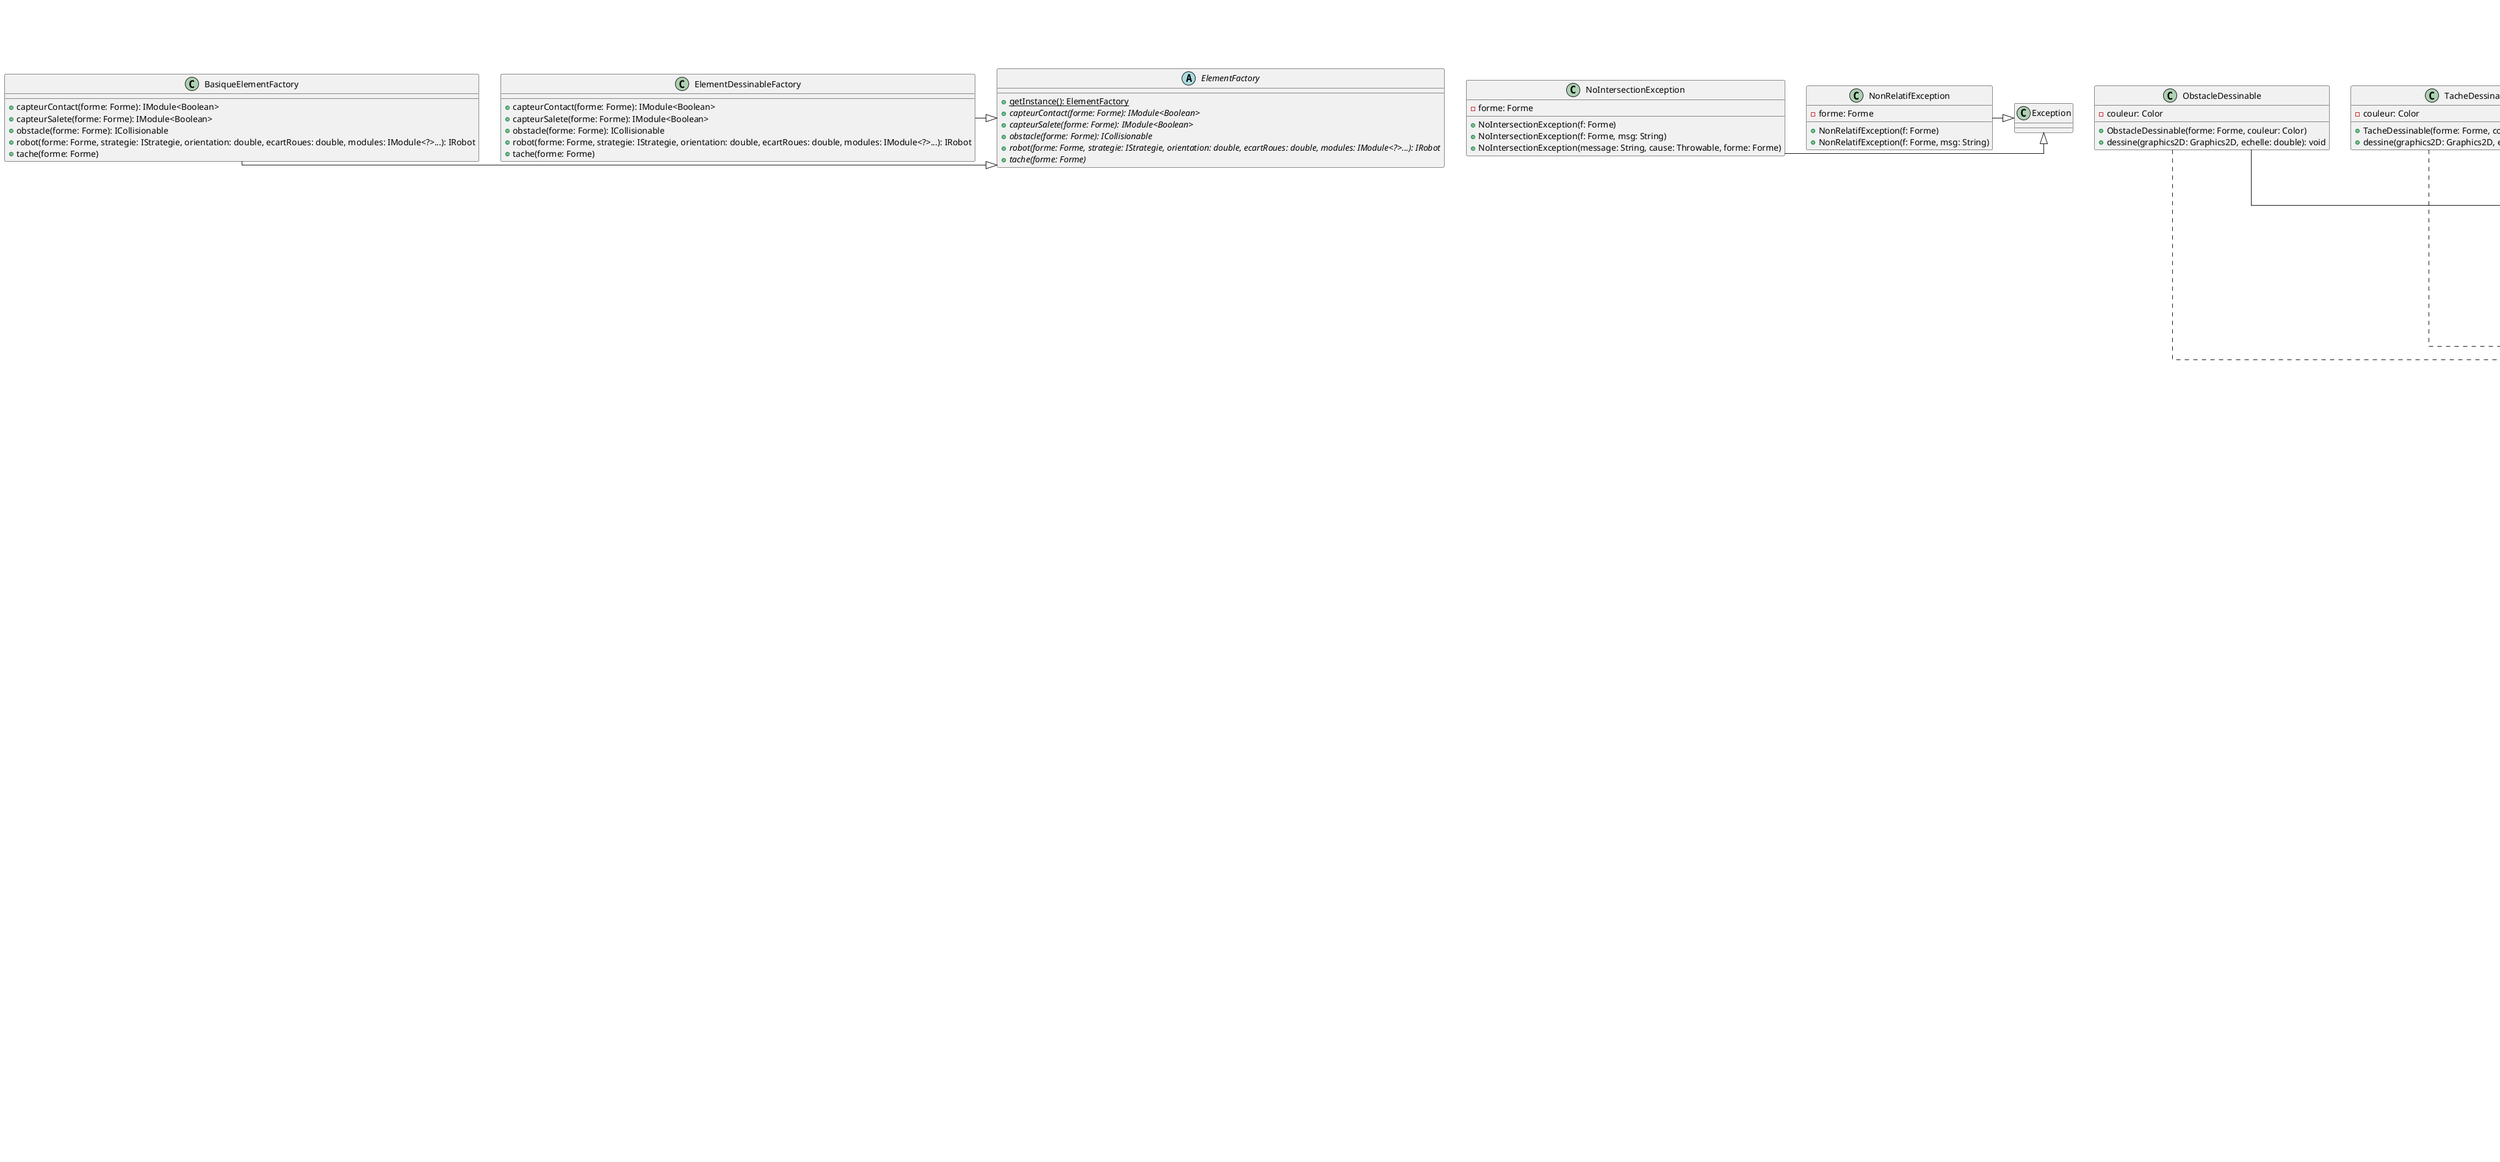 @startuml "Diagramme de classe"

skinparam linetype ortho
'skinparam classAttributeIconSize 0

' package "geometrie" {
    abstract class Forme {
        # centre : Point2D

        + Forme(p : Position)
        + Forme(x : double , y : double)

        + getCentre() : Position
        + setCentre(p : Position) : void
        + estSuperposee(f : Forme) : boolean
        {abstract} + rotation(alpha : double) : Forme
        {abstract} + rotation(alpha : double , p : Position) : Forme
    }
    Forme "1" *-- "1" Point2D

    class Rectangle {
        # longueur : double
        # largeur : double

        + Rectangle()
        + Rectangle(p : Position , l1 : double , l2 : double)
        + Rectangle(x : double , y : double , l1 : double , l2 : double)

        + getLongueur() : double
        + setLongueur(l : double) : void
        + getLargeur() : double
        + setLargeur(l : double) : void
        + rotation(alpha : double) : Forme
        + rotation(alpha : double , p : Position) : Forme
    }
    Rectangle --|> Forme

    class Cercle {
        # diametre : double

        + Cercle()
        + Cercle(p : Position , d : double)
        + Cercle(x : double , y : double , d : double)

        + getDiametre() : double
        + setDiametre(d : double) : void
        + rotation(alpha : double) : Forme
        + rotation(alpha : double , p : Position) : Forme
    }
    Cercle --|> Forme

    class ArcDeCercle {
        # ang1 : double
        # ang2 : double

        + ArcDeCercle(p : Psoition , d : double , a1 : double , a2 : double)
        + ArcDeCercle(x : double , y : double , d : double , a1 : double , a2 : double)

        + getOuverture() : double
        + getorientation() : double
        + setOuverture(o : double) : void
        + setOrientation(o : double) : void
        + rotation(alpha : double) : Forme
        + rotation(alpha : double , p : Position) : Forme
    }
    ArcDeCercle --|> Cercle

    class Polygone {
        # points : List<Position>

        + Polygone(p : Position , cp : Collection<Position>)

        + getPoints() : List<Position>
    }
    Polygone --|> Forme

    class Vecteur2D {
        # x : double
        # y : double

        + Vecteur2D()
        + Vecteur2D(x : double , y : double)

        + getX() : double
        + getY() : double
        + addition(v : Vecteur2D) : Vecteur2D
        + getAngle(v : Vecteur2D) : double
        + norme() : double
        + normalise() : Vecteur2D
        + produit(a : double) : Vecteur2D
        + rotation(angle : double) : Vecteur2D
        + scalaire(v : Vecteur2D) : double
        + soustraction(v : Vecteur2D) : Vecteur2D
        + clone() : Vecteur2D
        + toString() : String
        + equals(o : Object) : boolean
        + equals(v : Vecteur2D , double epsilon) : boolean
    }

    class Point2D {
        # origine : Point2D
        # position : Vecteur2D

        + Point2D(position : Vecteur2D)
        + Point2D(position : Vecteur2D, origine : Point2D)

        + getOrigine() : Point2D
        + getPositionRelative() : Vecteur2D
        + getPositionRelative(p : Point2D) : Vecteur2D
        + deplace(v : Vecteur2D) : Point2D
        + toString() : String
        + equals(o : Object) : boolean
        + equals(p : Point2D , double epsilon) : boolean
    }
    Point2D "1" *-- "1" Vecteur2D
    ' Point2D "0..1" *-- "0..1" Point2D
' }

' package "element" {
    class BasiqueElementFactory{
        + capteurContact(forme: Forme): IModule<Boolean>
        + capteurSalete(forme: Forme): IModule<Boolean>
        + obstacle(forme: Forme): ICollisionable
        + robot(forme: Forme, strategie: IStrategie, orientation: double, ecartRoues: double, modules: IModule<?>...): IRobot
        + tache(forme: Forme)
    }
    BasiqueElementFactory -|> ElementFactory

    abstract class Element {
        # forme: Forme
        + Element(f: Forme)
        + rotation(angle: double, centre: Point2D): void
        + translation(deplacement: Vecteur2D): void
    }
    Element ..|> IElement
    Element "1" *-- "1" Forme

    interface IActuallisable {
        {abstract} + actualise(simulation : Simulation): void
        {abstract} + actualise(simulation : Simulation, appeleur: Object): void
    }
    IActuallisable ..|> IElement

    interface ICollisionable {
        {abstract}+ collisionne(element: ICollisionable): boolean
        {abstract}+ gereCollision(element: ICollisionable): void
    }
    ICollisionable ..|> IElement

    interface IDeplacable {
        {abstract}+ rotation(angle: double, centre: Point2D): void
        {abstract}+ translation(Vecteur2D deplacement): void
    }
    IDeplacable ..|> IElement

    interface IElement {
        {abstract} + getForme() : Forme
    }

    interface INettoyable
    INettoyable ..|> IElement

    interface IRobot {
        {abstract}+ deplace(dG: double, dD: double): void
        {abstract}+ getModules(): List<IModule<?>>
        {abstract}+ <T extends IModule<?>> getModules(c: Class<? extends T>): List<T>
        {abstract}+ getStrategie(): IStrategie
        {abstract}+ isNettoie(): boolean
        {abstract}+ setNettoie(etat: boolean): void
        {abstract}+ getPosition(): Point2D
        {abstract}+ getOrientation(): double
    }
    IRobot ..|> ICollisionable
    IRobot ..|> IActuallisable

    class Obstacle {
        + Obstacle(forme: Forme)
        + gereCollision(element: ICollisionable) : boolean
    }
    Obstacle --|> Element
    Obstacle ..|> ICollisionable

    class Robot {
        # modules: List<IModule<?>>
        # strategie: IStrategie
        # theta: double
        # ecartRoues: double
        # nettoie: boolean
        # dernierePos: Point2D
        # derniereTheta: double
        + Robot(forme: Forme, modules: Collection<? extends IModule<?>>, strategie: IIStrategie, theta: double, ecartRoues: double)
        + actualise(simulation: Simulation): void
        + deplace(dG: double, dD: double): void
        + gereCollision(element: ICollisionable): void
        + getModules():  List<IModule<?>>
        + <T extends IModule<?>> getModules(c : Class<? extends T>) : List<T>
        + isNettoie(): boolean
        + rotation(angle: double, centre: Point2D): void
        + setNettoie(etat: boolean): void
        + translation(deplacement: Vecteur2D): void
    }
    Robot --|> Element
    Robot ..|> IRobot
    Robot  "1" *-- "0..n" IModule
    Robot  "1" *-- "1" IStrategie
    Robot "1" *-- "1" Point2D

    class Tache {
        + Tache(fomre: Forme)
    }
    Tache --|> Element
    Tache ..|> INettoyable
' }

' package "element.module" {
    interface IModule<T> {
        {abstract} + getInfo() : T
    }
    IModule ..|> IElement

    class CapteurContact<Boolean> {
        + CapteurContact(f : ArcDeCercle)

        + getInfo() : Boolean
        + actualise(simulation : Simulation) : boolean
    }
    CapteurContact --|> Element
    CapteurContact ..|> IModule

    class CapteurSalete<Boolean> {
        + CapteurSalete(f : Cercle)

        + getInfo() : Boolean
        + actualise(simulation : Simulation) : boolean
    }
    CapteurSalete --|> Element
    CapteurSalete ..|> IModule

    class CapteurLaser<Double> {
        # portee : Forme

        + CapteurLaser(f : Forme , p : Rectangle)

        + getInfo() : boolean

        + actualise(simulation : Simulation) : boolean
    }
    CapteurLaser --|> Element
    CapteurLaser ..|> IModule
' }

' package "exception" {
    class NoIntersectionException {
        - forme: Forme
        + NoIntersectionException(f: Forme)
        + NoIntersectionException(f: Forme, msg: String)
        + NoIntersectionException(message: String, cause: Throwable, forme: Forme)
    }
    NoIntersectionException -|> Exception

    class NonRelatifException {
        - forme: Forme
        + NonRelatifException(f: Forme)
        + NonRelatifException(f: Forme, msg: String)
    }
    NonRelatifException -|> Exception
' }

' package "strategie" {
    interface IStrategie {
        {abstract} + decide(robot: IRobot): void
    }

    class StrategieAleatoire {
        - angleCible: double
        - distArr: double
        - kRot: double
        - etat: Etat
        + StrategieAleatoire()
        + decide(robot: IRobot): void
    }
    StrategieAleatoire ..|> IStrategie

    class StrategieChemin {
        + StrategieChemin()
        + decide(robot: IRobot): void
    }
    StrategieChemin ..|> IStrategie

    class StrategieSuiveurMurs{
        + StrategieSuiveurMurs()
        + decide(robot: IRobot): void
    }
    StrategieSuiveurMurs ..|> IStrategie
'}

'package "vue" {
    'package "element" {
        ' package "module" {
            class CapteurContactDessinable {
                - changementCouleur: LocalTime
                - derniereCouleur: Color
                + CapteurContactDessinable(forme: Forme)
                + dessine(graphics2D: Graphics2D, echelle: double): void
            }
            CapteurContactDessinable -|> CapteurContact
            CapteurContactDessinable ..|> IDessinable

            class CapteurDessinable<T> {
                - capteur: IModule<T>
                - plein: boolean
                + CapteurDessinable(capteur: IModule<T>, plein: boolean)
                + actualise(simulation: Simulation, appeleur: Object)
                + dessine(graphics2d: Graphics2D, echelle: double)
                + getForme(): Forme
                + getInfo(): T
                + rotation(angle: double, centre: Point2D): void
                + translation(deplacement: Vecteur2D): void
            }
            CapteurDessinable ..|> IModule
            CapteurDessinable ..|> IDessinable

            class CapteurSaleteDessinable {
                - changementCouleur: LocalTime
                - derniereCouleur: Color
                + CapteurSaleteDessinable(forme: Forme)
                + dessine(graphics2D: Graphics2D, echelle: double): void
            }
            CapteurSaleteDessinable -|> CapteurSalete
            CapteurSaleteDessinable ..|> IDessinable
        ' }

        class ObstacleDessinable {
            - couleur: Color
            + ObstacleDessinable(forme: Forme, couleur: Color)
            + dessine(graphics2D: Graphics2D, echelle: double): void
        }
        ObstacleDessinable -|> Obstacle
        ObstacleDessinable ..|> IDessinable

        class RobotDessinable {
            + RobotDessinable(forme: Forme, couleur: Color)
            + dessine(graphics2D: Graphics2D, echelle: double): void
            + dessineDirection(graphics2D: Graphics2D, echelle: double): void
        }
        RobotDessinable -|> Robot
        RobotDessinable ..|> IDessinable

        class TacheDessinable {
            - couleur: Color
            + TacheDessinable(forme: Forme, couleur: Color)
            + dessine(graphics2D: Graphics2D, echelle: double): void
        }
        TacheDessinable -|> Tache
        TacheDessinable ..|> IDessinable
    '}
    'package "forme" {
        class ArcDeCercleDessinateur {
            + ArcDeCercleDessinateur()
            + dessine(graphics2D: Graphics2D, echelle: double, rempli: boolean, element: ArcDeCercle): void
        }
        ArcDeCercleDessinateur ..|> IDessinateur

        class CercleDessinateur {
            + CercleDessinateur()
            + dessine(graphics2D: Graphics2D, echelle: double, rempli: boolean, element: Cercle): void
        }
        CercleDessinateur ..|> IDessinateur

        class FormeDessinateur {
            + FormeDessinateur()
            + dessine(graphics2D: Graphics2D, echelle: double, rempli: boolean, element: Forme): void
        }
        FormeDessinateur ..|> IDessinateur

        class GeometrieDessinateurFactory {
            +{static} instance: GeometrieDessinateurFactory
            - GeometrieDessinateurFactory()
            + arcDeCercle(): IDessinateur<ArcDeCercle>
            + cercle(): IDessinateur<Cercle>
            + forme(): IDessinateur<Forme>
            + polygone(): IDessinateur<Polygone>
            + rectangle(): IDessinateur<Rectangle>
            + segment(): IDessinateur<Segment>
        }

        class PolygonDessinateur {
            + PolygonDessinateur()
            + dessine(graphics2D: Graphics2D, echelle: double, rempli: boolean, element: Polygone): void
        }
        PolygonDessinateur ..|> IDessinateur

        class RectangleDessinateur {
            + RectangleDessinateur()
            + dessine(graphics2D: Graphics2D, echelle: double, rempli: boolean, element: Rectangle): void
        }
        RectangleDessinateur ..|> IDessinateur

        class SegmentDessinateur {
            + SegmentDessinateur()
            + dessine(graphics2D: Graphics2D, echelle: double, rempli: boolean, element: Segment): void
            - versPositionEnPixels(p: Point2D, echelle: double): int[]
        }
        SegmentDessinateur ..|> IDessinateur
    '}

    class ElementDessinableFactory {
        + capteurContact(forme: Forme): IModule<Boolean>
        + capteurSalete(forme: Forme): IModule<Boolean>
        + obstacle(forme: Forme): ICollisionable
        + robot(forme: Forme, strategie: IStrategie, orientation: double, ecartRoues: double, modules: IModule<?>...): IRobot
        + tache(forme: Forme)
    }
    ElementDessinableFactory -|> ElementFactory

    interface IDessinable {
        +{abstract} dessine(graphics2D: Graphics2D, echelle: double): void
    }

    interface IDessinateur<T> {
        + dessine(graphics2D: Graphics2D, echelle: double, rempli: boolean, element: T): void
    }

    class SimulationPanel {
        - simulation: Simulation
+ SimulationPanel(simulation: Simulation)
- dessineElement(e: IElement, graphics2D: Graphics2D, echelle: double): void
- echelle(): double
+ notifie(source: IObservable<Simulation>): void
+ void paint(g: Graphics)
    }
    SimulationPanel -|> JPanel
    SimulationPanel ..|> IObservateur

'}

abstract ElementFactory {
    {static}+ getInstance(): ElementFactory
    {abstract}+ capteurContact(forme: Forme): IModule<Boolean>
    {abstract}+ capteurSalete(forme: Forme): IModule<Boolean>
    {abstract}+ obstacle(forme: Forme): ICollisionable
    {abstract}+ robot(forme: Forme, strategie: IStrategie, orientation: double, ecartRoues: double, modules: IModule<?>...): IRobot
    {abstract}+ tache(forme: Forme)
}

interface IObservable<T> {
    {abstract}+ ajouteObservateur(obs: IObservateur<T>): void
    {abstract}+ estObserve(obs: IObservateur<T>): boolean
    {abstract}+ retireObservateur(obs: IObservateur<T>): void
    {abstract}+ notifierTous(): void
}

interface IObservateur<T> {
    {abstract}+ notifie(source: IObservable<T>): void
}

class Simulation {
    {static}+ T: double
    - observateurs: List<IObservateur<Simulation>>
    # elements: ArrayList<Element>
    # bordures: ICollisionable

    + Simulation(bordures: ICollisionable, elements: Collection<? extends IElement>)
    - actualise(): void
    + ajouteObservateur(obs: IObservateur<Simulation>): void
    + estObserve(obs: IObservateur<Simulation>): boolean
    + getBordures(): ICollisionable
    + getElements(): List<IElement>
    + <T extends IElement>getElements(c : Class<? extends T>) : List<T>
    + lnacer(): void
    + notifierTous(): void
    + retireObservateur(obs: IObservateur<Simulation>): void
}
Simulation ..|> IObservable
Simulation "0..1" *-- "0..n" IElement

class SimulationStdBuilder {
    - elements: List<IElement>
    - factory: ElementFactory
    - bordures: ICollisionable
    + SimulationStdBuilder(factory: ElementFactory)
    + ajouteElement(element: IElement): void
    + ajouteObstacleCirculaire(x: double, y: double, diametre: double): void
    + ajouteRobotStandard(x: double, y: double, orientation: double, strategie: IStrategie): void
    + ajouteTacheCirculaire(x: double, y: double, diametre: double): void
    + build(): Simulation
}
@enduml
